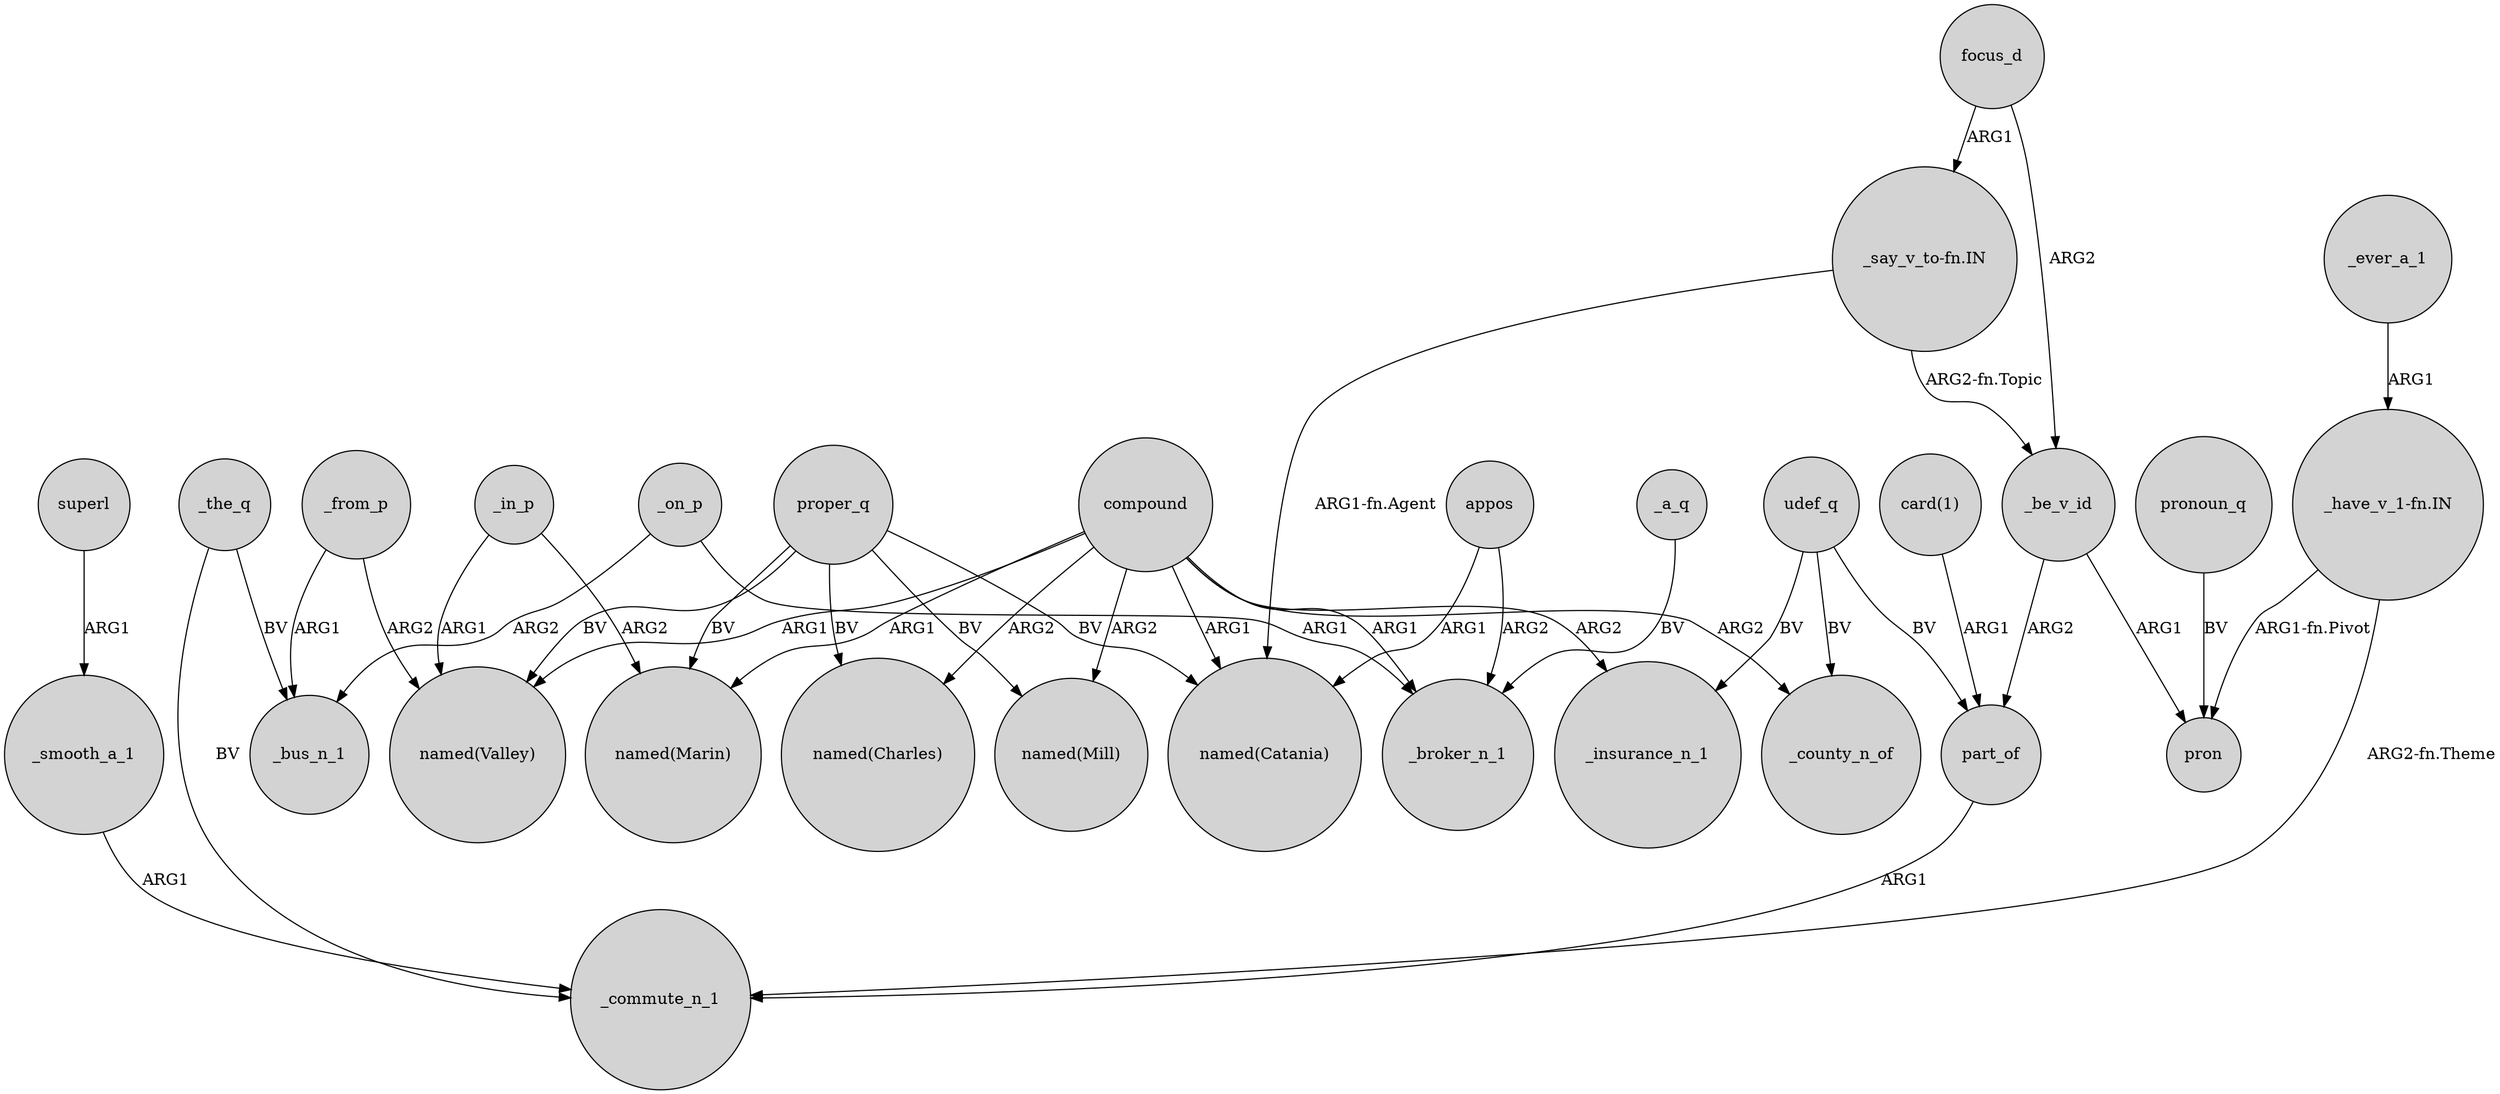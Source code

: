 digraph {
	node [shape=circle style=filled]
	focus_d -> _be_v_id [label=ARG2]
	_from_p -> _bus_n_1 [label=ARG1]
	compound -> "named(Catania)" [label=ARG1]
	_in_p -> "named(Marin)" [label=ARG2]
	compound -> "named(Mill)" [label=ARG2]
	udef_q -> part_of [label=BV]
	_on_p -> _broker_n_1 [label=ARG1]
	compound -> _insurance_n_1 [label=ARG2]
	superl -> _smooth_a_1 [label=ARG1]
	proper_q -> "named(Mill)" [label=BV]
	udef_q -> _insurance_n_1 [label=BV]
	_in_p -> "named(Valley)" [label=ARG1]
	_from_p -> "named(Valley)" [label=ARG2]
	compound -> _county_n_of [label=ARG2]
	udef_q -> _county_n_of [label=BV]
	_the_q -> _commute_n_1 [label=BV]
	"_have_v_1-fn.IN" -> pron [label="ARG1-fn.Pivot"]
	_be_v_id -> pron [label=ARG1]
	proper_q -> "named(Marin)" [label=BV]
	"_say_v_to-fn.IN" -> _be_v_id [label="ARG2-fn.Topic"]
	"_have_v_1-fn.IN" -> _commute_n_1 [label="ARG2-fn.Theme"]
	compound -> "named(Marin)" [label=ARG1]
	proper_q -> "named(Catania)" [label=BV]
	proper_q -> "named(Valley)" [label=BV]
	pronoun_q -> pron [label=BV]
	compound -> _broker_n_1 [label=ARG1]
	_ever_a_1 -> "_have_v_1-fn.IN" [label=ARG1]
	compound -> "named(Valley)" [label=ARG1]
	_smooth_a_1 -> _commute_n_1 [label=ARG1]
	appos -> _broker_n_1 [label=ARG2]
	"card(1)" -> part_of [label=ARG1]
	proper_q -> "named(Charles)" [label=BV]
	_a_q -> _broker_n_1 [label=BV]
	"_say_v_to-fn.IN" -> "named(Catania)" [label="ARG1-fn.Agent"]
	_on_p -> _bus_n_1 [label=ARG2]
	compound -> "named(Charles)" [label=ARG2]
	_be_v_id -> part_of [label=ARG2]
	part_of -> _commute_n_1 [label=ARG1]
	focus_d -> "_say_v_to-fn.IN" [label=ARG1]
	appos -> "named(Catania)" [label=ARG1]
	_the_q -> _bus_n_1 [label=BV]
}
